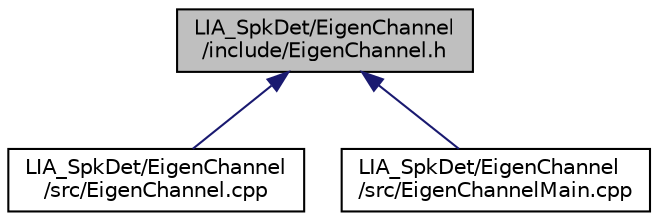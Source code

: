 digraph "LIA_SpkDet/EigenChannel/include/EigenChannel.h"
{
  edge [fontname="Helvetica",fontsize="10",labelfontname="Helvetica",labelfontsize="10"];
  node [fontname="Helvetica",fontsize="10",shape=record];
  Node1 [label="LIA_SpkDet/EigenChannel\l/include/EigenChannel.h",height=0.2,width=0.4,color="black", fillcolor="grey75", style="filled" fontcolor="black"];
  Node1 -> Node2 [dir="back",color="midnightblue",fontsize="10",style="solid",fontname="Helvetica"];
  Node2 [label="LIA_SpkDet/EigenChannel\l/src/EigenChannel.cpp",height=0.2,width=0.4,color="black", fillcolor="white", style="filled",URL="$EigenChannel_8cpp.html"];
  Node1 -> Node3 [dir="back",color="midnightblue",fontsize="10",style="solid",fontname="Helvetica"];
  Node3 [label="LIA_SpkDet/EigenChannel\l/src/EigenChannelMain.cpp",height=0.2,width=0.4,color="black", fillcolor="white", style="filled",URL="$EigenChannelMain_8cpp.html"];
}
